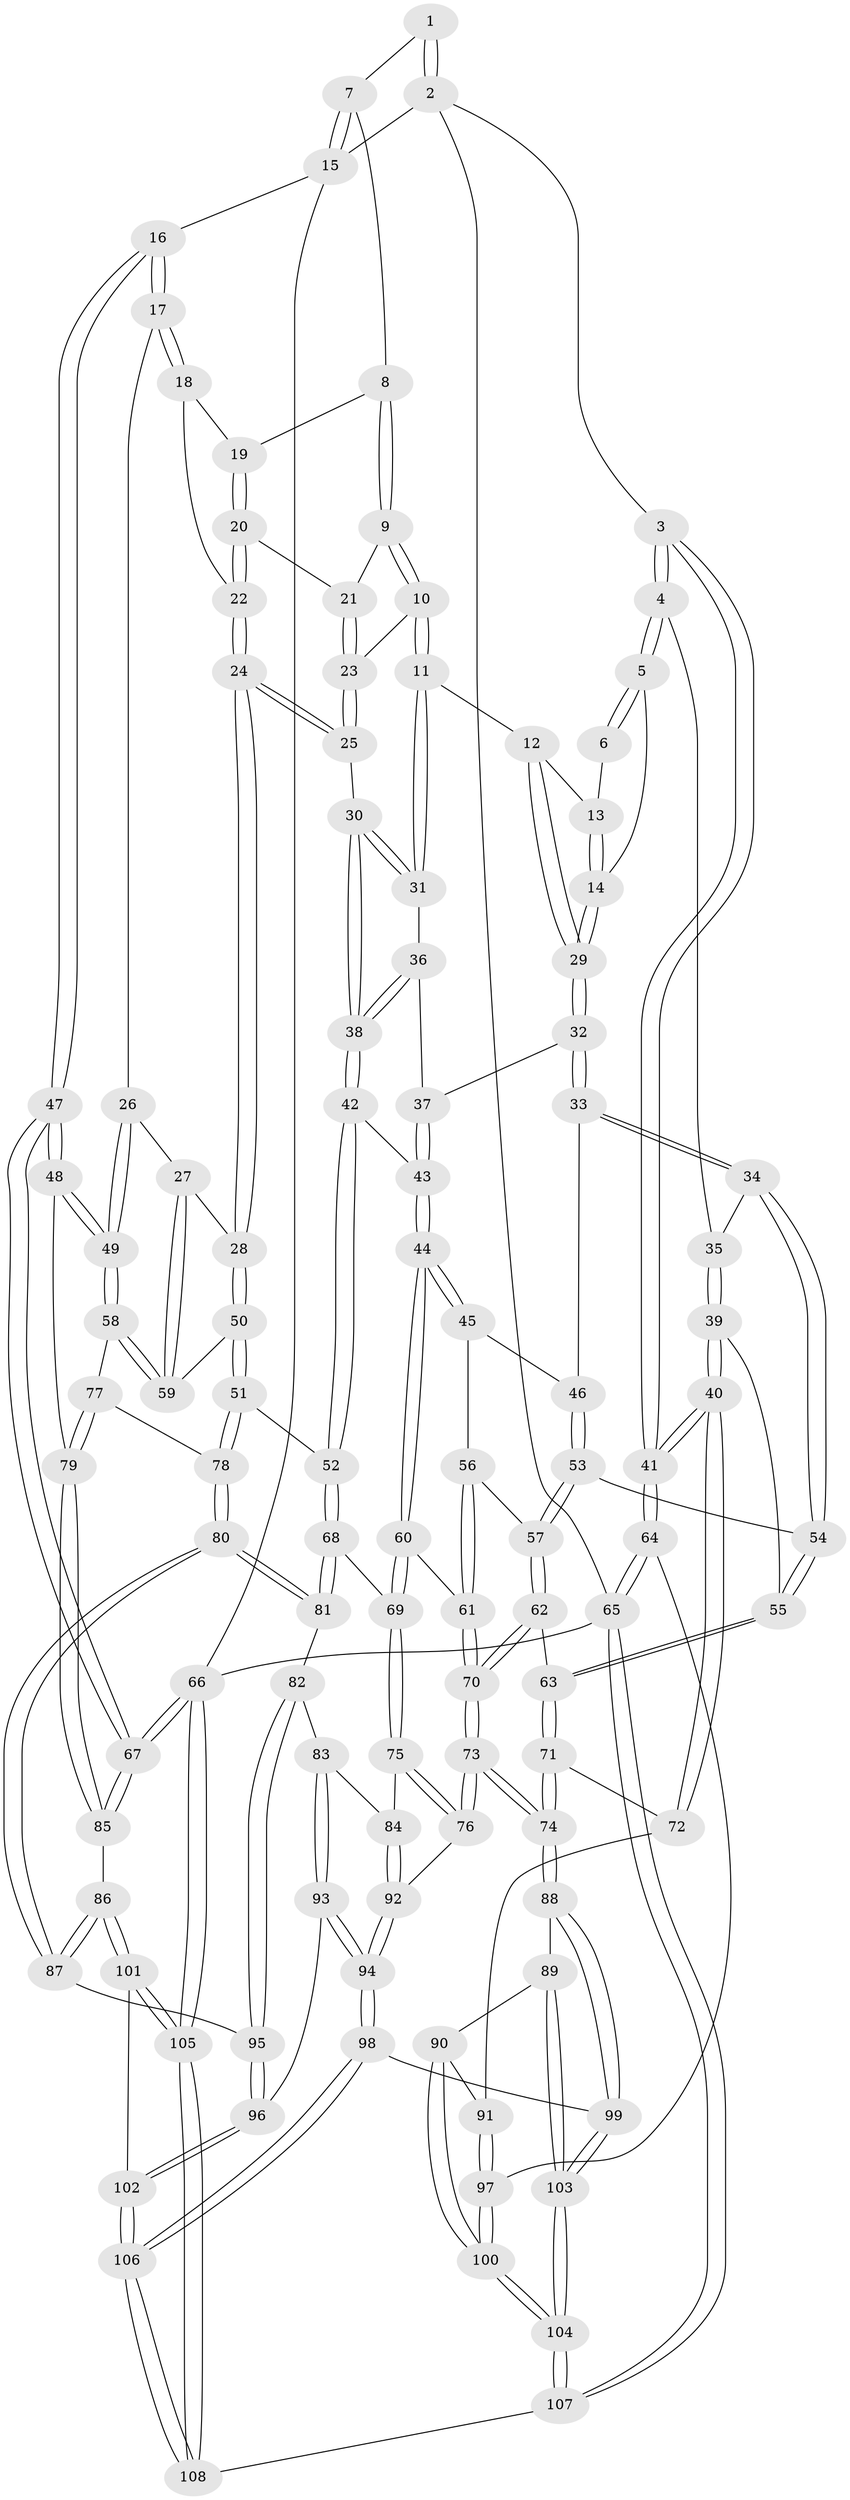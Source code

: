 // coarse degree distribution, {3: 0.13636363636363635, 5: 0.4393939393939394, 4: 0.3181818181818182, 6: 0.10606060606060606}
// Generated by graph-tools (version 1.1) at 2025/24/03/03/25 07:24:34]
// undirected, 108 vertices, 267 edges
graph export_dot {
graph [start="1"]
  node [color=gray90,style=filled];
  1 [pos="+0.5021080842736768+0"];
  2 [pos="+0+0"];
  3 [pos="+0+0"];
  4 [pos="+0.01931187867537819+0.019297898812373735"];
  5 [pos="+0.22012866983386653+0.08531475233768808"];
  6 [pos="+0.4056719001244008+0"];
  7 [pos="+0.5964768251443044+0"];
  8 [pos="+0.5933594098406544+0"];
  9 [pos="+0.5418633696871178+0.05505150648093189"];
  10 [pos="+0.5239936269683381+0.10233268405132732"];
  11 [pos="+0.48579768836068243+0.1356397494718409"];
  12 [pos="+0.44524267098933834+0.132498177100436"];
  13 [pos="+0.38193588973012443+0.04731886389256842"];
  14 [pos="+0.26512618063027976+0.10413049728998108"];
  15 [pos="+1+0"];
  16 [pos="+1+0"];
  17 [pos="+0.9561020229707179+0.10523718534457936"];
  18 [pos="+0.739259508896737+0.11722994475308249"];
  19 [pos="+0.6621176344940376+0.022833431041815275"];
  20 [pos="+0.6761946974015683+0.14495841253497477"];
  21 [pos="+0.6706524045096882+0.1450250076534684"];
  22 [pos="+0.6930036782483788+0.15708026124183286"];
  23 [pos="+0.5943963549722855+0.17070780994816814"];
  24 [pos="+0.7173364239322283+0.2896699886246426"];
  25 [pos="+0.6346839877217969+0.2800181428708255"];
  26 [pos="+0.8865833266145022+0.21144583457026456"];
  27 [pos="+0.7207214459058717+0.28954929101579396"];
  28 [pos="+0.7179751057637735+0.29001121340817876"];
  29 [pos="+0.3354090471267963+0.1633189932941344"];
  30 [pos="+0.6012750362064554+0.2926162885411457"];
  31 [pos="+0.4852665376395131+0.1589452867942145"];
  32 [pos="+0.34292458568948225+0.26975173501406313"];
  33 [pos="+0.33004794472534826+0.28034817694069625"];
  34 [pos="+0.21660752110452894+0.30153006338495036"];
  35 [pos="+0.0860716336660755+0.15598587257882174"];
  36 [pos="+0.46838118846027926+0.22058105142810638"];
  37 [pos="+0.39637571823858475+0.2805153566755606"];
  38 [pos="+0.550781084048705+0.32676598142473584"];
  39 [pos="+0.07050501969836846+0.4057610791959512"];
  40 [pos="+0+0.5401277118853618"];
  41 [pos="+0+0.5487114638148374"];
  42 [pos="+0.5373402766563212+0.34669468930254604"];
  43 [pos="+0.4750290296066312+0.37807651803558023"];
  44 [pos="+0.46395353319933713+0.40028003524769973"];
  45 [pos="+0.34084135026476686+0.36597238043478786"];
  46 [pos="+0.3358613711364447+0.34020990703805626"];
  47 [pos="+1+0.5315210728276705"];
  48 [pos="+1+0.5093339859432899"];
  49 [pos="+0.9355574438622621+0.44629899938313816"];
  50 [pos="+0.6950951067564511+0.4567934984865377"];
  51 [pos="+0.6925796142269166+0.46213698056782193"];
  52 [pos="+0.6428066671655935+0.4823421914681384"];
  53 [pos="+0.2470297829041513+0.39900880555495616"];
  54 [pos="+0.2095107318466915+0.36391996150309586"];
  55 [pos="+0.16024131155014965+0.4041667473208008"];
  56 [pos="+0.3271378538397317+0.40045272308390034"];
  57 [pos="+0.2726533643108513+0.426725757679331"];
  58 [pos="+0.9266643658847038+0.447565203005946"];
  59 [pos="+0.8499110541268361+0.42155887696903044"];
  60 [pos="+0.45368766206525896+0.4446960667262865"];
  61 [pos="+0.4158854441578401+0.4686833893614674"];
  62 [pos="+0.27608875307126884+0.47987843014054243"];
  63 [pos="+0.1731247809682199+0.4669642929535889"];
  64 [pos="+0+0.6158092337386901"];
  65 [pos="+0+1"];
  66 [pos="+1+1"];
  67 [pos="+1+0.9774982069839381"];
  68 [pos="+0.634754474234852+0.4915816560042188"];
  69 [pos="+0.5342633517408469+0.5154815449805613"];
  70 [pos="+0.3211151837355425+0.5874310923707348"];
  71 [pos="+0.13177723337211486+0.5840984713110804"];
  72 [pos="+0.07496482803446072+0.5905354615171673"];
  73 [pos="+0.3160271629777907+0.6142455402553875"];
  74 [pos="+0.3022428709266874+0.6276153826470892"];
  75 [pos="+0.5095100217238315+0.6056713119492908"];
  76 [pos="+0.3733054905041451+0.6229734826178197"];
  77 [pos="+0.8371456273498235+0.5091270804891019"];
  78 [pos="+0.7632197957860292+0.5309697822132933"];
  79 [pos="+0.858659892238623+0.6429909767851497"];
  80 [pos="+0.7626466011538239+0.6612701537809113"];
  81 [pos="+0.6416631612837878+0.5797899119805786"];
  82 [pos="+0.5729505280425555+0.6556656223938215"];
  83 [pos="+0.5645545108078183+0.6532652967865344"];
  84 [pos="+0.5505239471516381+0.6476676430876368"];
  85 [pos="+0.7964439968039718+0.7107078966218268"];
  86 [pos="+0.7933995817285354+0.7109803464350417"];
  87 [pos="+0.7649085971607025+0.6670437950326582"];
  88 [pos="+0.3014124131905337+0.6362439834122511"];
  89 [pos="+0.240315444283233+0.7370557319593956"];
  90 [pos="+0.13017858496714307+0.7379119772648152"];
  91 [pos="+0.10499499602938267+0.7174637320723565"];
  92 [pos="+0.47909196345659827+0.7257124498800632"];
  93 [pos="+0.5061579302540918+0.7865289291168707"];
  94 [pos="+0.4815987354959751+0.7920941122503182"];
  95 [pos="+0.5733446275136675+0.6561404851991127"];
  96 [pos="+0.6225465847386248+0.7745991516716624"];
  97 [pos="+0.04485631934598443+0.7766255289529884"];
  98 [pos="+0.4495012928499249+0.8266937276781784"];
  99 [pos="+0.3996019343183965+0.8070700127743382"];
  100 [pos="+0.11136857423524316+0.9373564665329925"];
  101 [pos="+0.7263573061323637+0.7956580190920208"];
  102 [pos="+0.6689344821850289+0.8043353745017627"];
  103 [pos="+0.21903548296310077+0.9140336371613361"];
  104 [pos="+0.13927895690746725+1"];
  105 [pos="+0.9766256388669267+1"];
  106 [pos="+0.5114600465290873+1"];
  107 [pos="+0.10825868133315092+1"];
  108 [pos="+0.5030212073276118+1"];
  1 -- 2;
  1 -- 2;
  1 -- 7;
  2 -- 3;
  2 -- 15;
  2 -- 65;
  3 -- 4;
  3 -- 4;
  3 -- 41;
  3 -- 41;
  4 -- 5;
  4 -- 5;
  4 -- 35;
  5 -- 6;
  5 -- 6;
  5 -- 14;
  6 -- 13;
  7 -- 8;
  7 -- 15;
  7 -- 15;
  8 -- 9;
  8 -- 9;
  8 -- 19;
  9 -- 10;
  9 -- 10;
  9 -- 21;
  10 -- 11;
  10 -- 11;
  10 -- 23;
  11 -- 12;
  11 -- 31;
  11 -- 31;
  12 -- 13;
  12 -- 29;
  12 -- 29;
  13 -- 14;
  13 -- 14;
  14 -- 29;
  14 -- 29;
  15 -- 16;
  15 -- 66;
  16 -- 17;
  16 -- 17;
  16 -- 47;
  16 -- 47;
  17 -- 18;
  17 -- 18;
  17 -- 26;
  18 -- 19;
  18 -- 22;
  19 -- 20;
  19 -- 20;
  20 -- 21;
  20 -- 22;
  20 -- 22;
  21 -- 23;
  21 -- 23;
  22 -- 24;
  22 -- 24;
  23 -- 25;
  23 -- 25;
  24 -- 25;
  24 -- 25;
  24 -- 28;
  24 -- 28;
  25 -- 30;
  26 -- 27;
  26 -- 49;
  26 -- 49;
  27 -- 28;
  27 -- 59;
  27 -- 59;
  28 -- 50;
  28 -- 50;
  29 -- 32;
  29 -- 32;
  30 -- 31;
  30 -- 31;
  30 -- 38;
  30 -- 38;
  31 -- 36;
  32 -- 33;
  32 -- 33;
  32 -- 37;
  33 -- 34;
  33 -- 34;
  33 -- 46;
  34 -- 35;
  34 -- 54;
  34 -- 54;
  35 -- 39;
  35 -- 39;
  36 -- 37;
  36 -- 38;
  36 -- 38;
  37 -- 43;
  37 -- 43;
  38 -- 42;
  38 -- 42;
  39 -- 40;
  39 -- 40;
  39 -- 55;
  40 -- 41;
  40 -- 41;
  40 -- 72;
  40 -- 72;
  41 -- 64;
  41 -- 64;
  42 -- 43;
  42 -- 52;
  42 -- 52;
  43 -- 44;
  43 -- 44;
  44 -- 45;
  44 -- 45;
  44 -- 60;
  44 -- 60;
  45 -- 46;
  45 -- 56;
  46 -- 53;
  46 -- 53;
  47 -- 48;
  47 -- 48;
  47 -- 67;
  47 -- 67;
  48 -- 49;
  48 -- 49;
  48 -- 79;
  49 -- 58;
  49 -- 58;
  50 -- 51;
  50 -- 51;
  50 -- 59;
  51 -- 52;
  51 -- 78;
  51 -- 78;
  52 -- 68;
  52 -- 68;
  53 -- 54;
  53 -- 57;
  53 -- 57;
  54 -- 55;
  54 -- 55;
  55 -- 63;
  55 -- 63;
  56 -- 57;
  56 -- 61;
  56 -- 61;
  57 -- 62;
  57 -- 62;
  58 -- 59;
  58 -- 59;
  58 -- 77;
  60 -- 61;
  60 -- 69;
  60 -- 69;
  61 -- 70;
  61 -- 70;
  62 -- 63;
  62 -- 70;
  62 -- 70;
  63 -- 71;
  63 -- 71;
  64 -- 65;
  64 -- 65;
  64 -- 97;
  65 -- 107;
  65 -- 107;
  65 -- 66;
  66 -- 67;
  66 -- 67;
  66 -- 105;
  66 -- 105;
  67 -- 85;
  67 -- 85;
  68 -- 69;
  68 -- 81;
  68 -- 81;
  69 -- 75;
  69 -- 75;
  70 -- 73;
  70 -- 73;
  71 -- 72;
  71 -- 74;
  71 -- 74;
  72 -- 91;
  73 -- 74;
  73 -- 74;
  73 -- 76;
  73 -- 76;
  74 -- 88;
  74 -- 88;
  75 -- 76;
  75 -- 76;
  75 -- 84;
  76 -- 92;
  77 -- 78;
  77 -- 79;
  77 -- 79;
  78 -- 80;
  78 -- 80;
  79 -- 85;
  79 -- 85;
  80 -- 81;
  80 -- 81;
  80 -- 87;
  80 -- 87;
  81 -- 82;
  82 -- 83;
  82 -- 95;
  82 -- 95;
  83 -- 84;
  83 -- 93;
  83 -- 93;
  84 -- 92;
  84 -- 92;
  85 -- 86;
  86 -- 87;
  86 -- 87;
  86 -- 101;
  86 -- 101;
  87 -- 95;
  88 -- 89;
  88 -- 99;
  88 -- 99;
  89 -- 90;
  89 -- 103;
  89 -- 103;
  90 -- 91;
  90 -- 100;
  90 -- 100;
  91 -- 97;
  91 -- 97;
  92 -- 94;
  92 -- 94;
  93 -- 94;
  93 -- 94;
  93 -- 96;
  94 -- 98;
  94 -- 98;
  95 -- 96;
  95 -- 96;
  96 -- 102;
  96 -- 102;
  97 -- 100;
  97 -- 100;
  98 -- 99;
  98 -- 106;
  98 -- 106;
  99 -- 103;
  99 -- 103;
  100 -- 104;
  100 -- 104;
  101 -- 102;
  101 -- 105;
  101 -- 105;
  102 -- 106;
  102 -- 106;
  103 -- 104;
  103 -- 104;
  104 -- 107;
  104 -- 107;
  105 -- 108;
  105 -- 108;
  106 -- 108;
  106 -- 108;
  107 -- 108;
}

